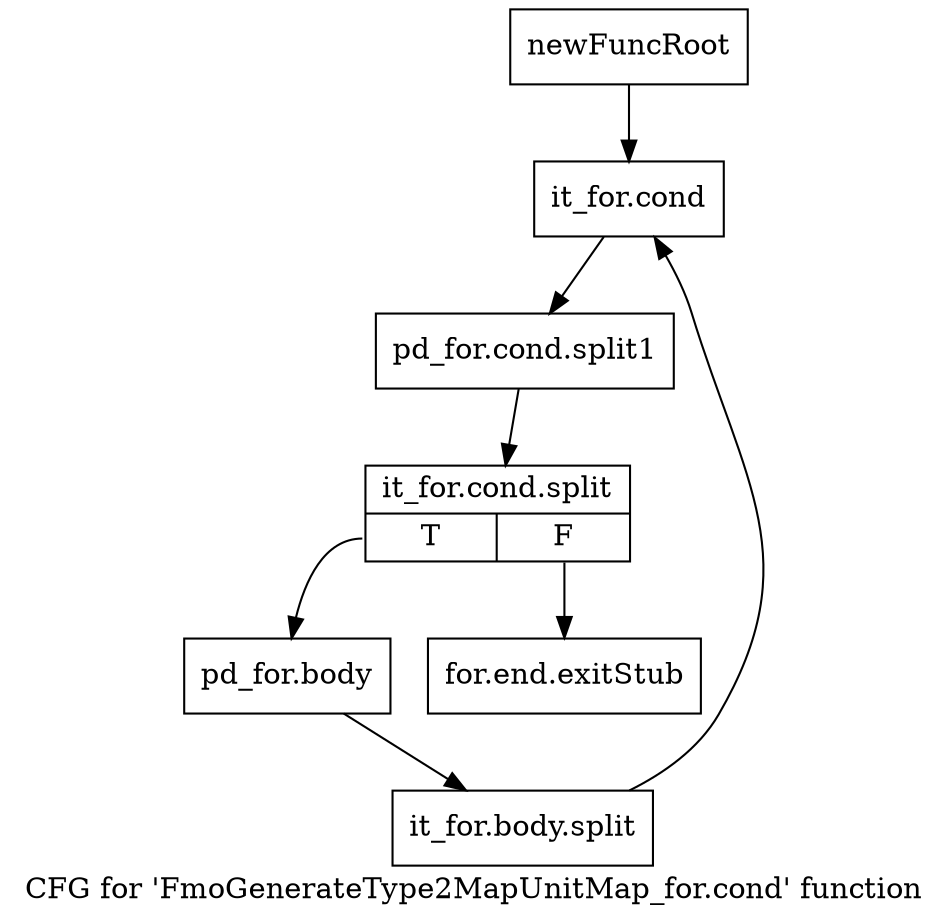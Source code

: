 digraph "CFG for 'FmoGenerateType2MapUnitMap_for.cond' function" {
	label="CFG for 'FmoGenerateType2MapUnitMap_for.cond' function";

	Node0x24622d0 [shape=record,label="{newFuncRoot}"];
	Node0x24622d0 -> Node0x2462370;
	Node0x2462320 [shape=record,label="{for.end.exitStub}"];
	Node0x2462370 [shape=record,label="{it_for.cond}"];
	Node0x2462370 -> Node0x37da6b0;
	Node0x37da6b0 [shape=record,label="{pd_for.cond.split1}"];
	Node0x37da6b0 -> Node0x36ec980;
	Node0x36ec980 [shape=record,label="{it_for.cond.split|{<s0>T|<s1>F}}"];
	Node0x36ec980:s0 -> Node0x24623c0;
	Node0x36ec980:s1 -> Node0x2462320;
	Node0x24623c0 [shape=record,label="{pd_for.body}"];
	Node0x24623c0 -> Node0x3702590;
	Node0x3702590 [shape=record,label="{it_for.body.split}"];
	Node0x3702590 -> Node0x2462370;
}
